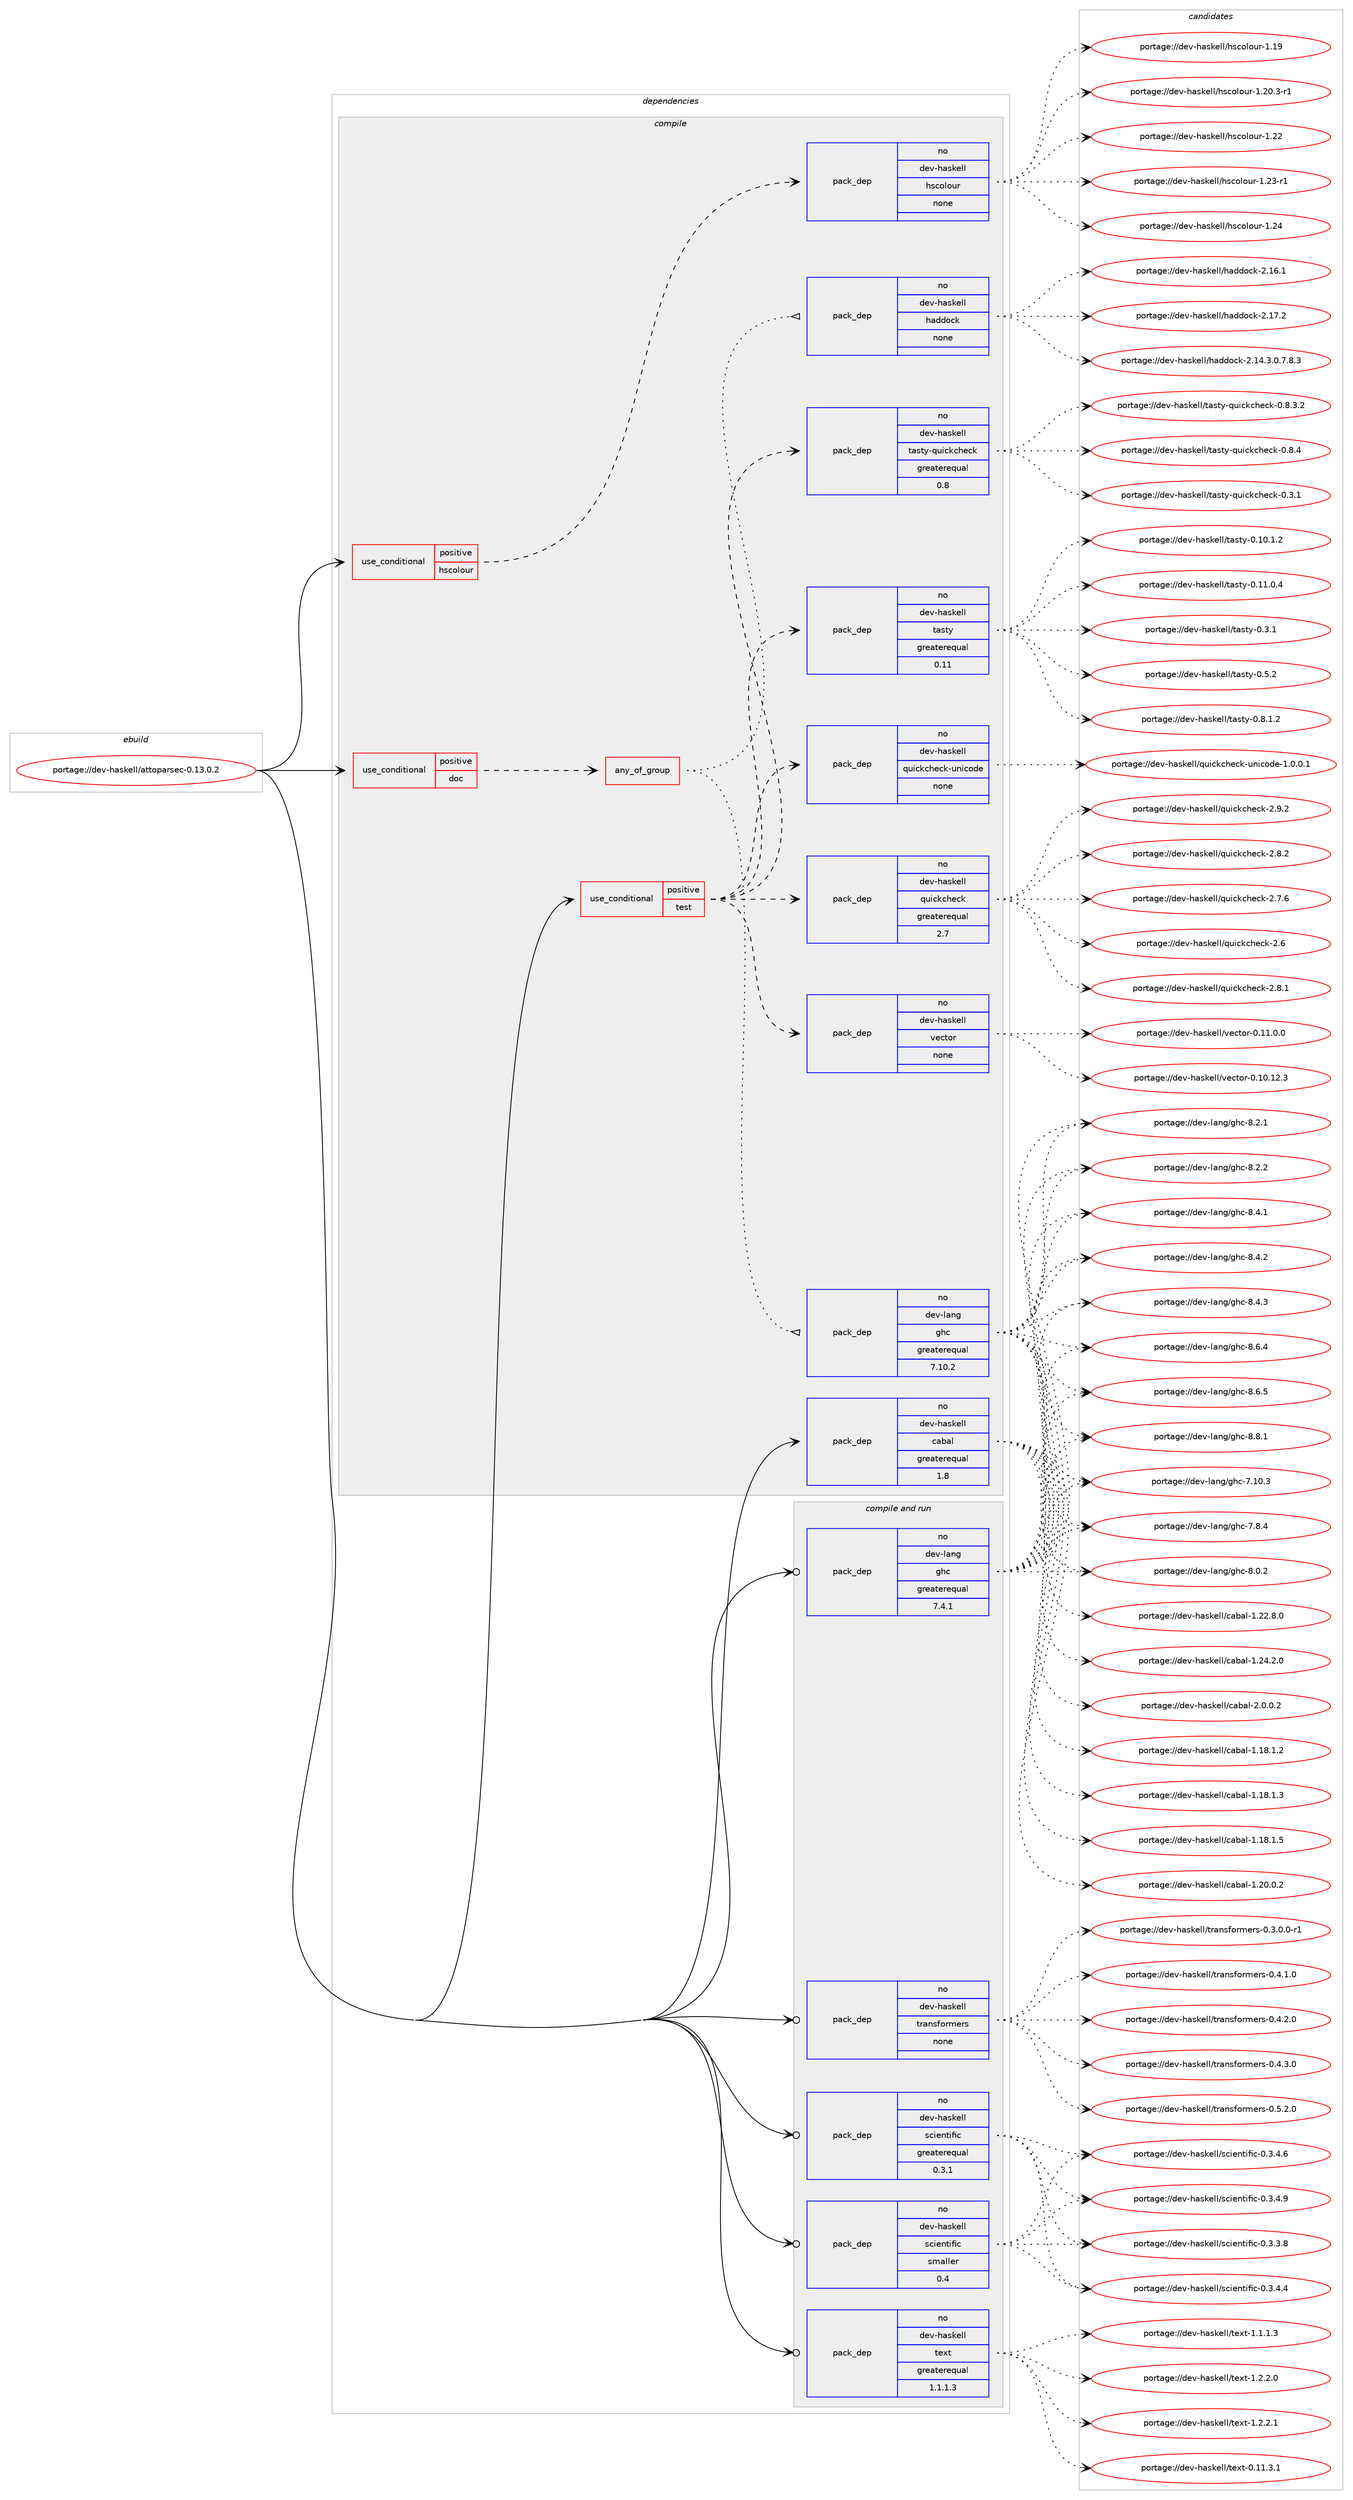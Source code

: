 digraph prolog {

# *************
# Graph options
# *************

newrank=true;
concentrate=true;
compound=true;
graph [rankdir=LR,fontname=Helvetica,fontsize=10,ranksep=1.5];#, ranksep=2.5, nodesep=0.2];
edge  [arrowhead=vee];
node  [fontname=Helvetica,fontsize=10];

# **********
# The ebuild
# **********

subgraph cluster_leftcol {
color=gray;
rank=same;
label=<<i>ebuild</i>>;
id [label="portage://dev-haskell/attoparsec-0.13.0.2", color=red, width=4, href="../dev-haskell/attoparsec-0.13.0.2.svg"];
}

# ****************
# The dependencies
# ****************

subgraph cluster_midcol {
color=gray;
label=<<i>dependencies</i>>;
subgraph cluster_compile {
fillcolor="#eeeeee";
style=filled;
label=<<i>compile</i>>;
subgraph cond14213 {
dependency61870 [label=<<TABLE BORDER="0" CELLBORDER="1" CELLSPACING="0" CELLPADDING="4"><TR><TD ROWSPAN="3" CELLPADDING="10">use_conditional</TD></TR><TR><TD>positive</TD></TR><TR><TD>doc</TD></TR></TABLE>>, shape=none, color=red];
subgraph any1335 {
dependency61871 [label=<<TABLE BORDER="0" CELLBORDER="1" CELLSPACING="0" CELLPADDING="4"><TR><TD CELLPADDING="10">any_of_group</TD></TR></TABLE>>, shape=none, color=red];subgraph pack46265 {
dependency61872 [label=<<TABLE BORDER="0" CELLBORDER="1" CELLSPACING="0" CELLPADDING="4" WIDTH="220"><TR><TD ROWSPAN="6" CELLPADDING="30">pack_dep</TD></TR><TR><TD WIDTH="110">no</TD></TR><TR><TD>dev-haskell</TD></TR><TR><TD>haddock</TD></TR><TR><TD>none</TD></TR><TR><TD></TD></TR></TABLE>>, shape=none, color=blue];
}
dependency61871:e -> dependency61872:w [weight=20,style="dotted",arrowhead="oinv"];
subgraph pack46266 {
dependency61873 [label=<<TABLE BORDER="0" CELLBORDER="1" CELLSPACING="0" CELLPADDING="4" WIDTH="220"><TR><TD ROWSPAN="6" CELLPADDING="30">pack_dep</TD></TR><TR><TD WIDTH="110">no</TD></TR><TR><TD>dev-lang</TD></TR><TR><TD>ghc</TD></TR><TR><TD>greaterequal</TD></TR><TR><TD>7.10.2</TD></TR></TABLE>>, shape=none, color=blue];
}
dependency61871:e -> dependency61873:w [weight=20,style="dotted",arrowhead="oinv"];
}
dependency61870:e -> dependency61871:w [weight=20,style="dashed",arrowhead="vee"];
}
id:e -> dependency61870:w [weight=20,style="solid",arrowhead="vee"];
subgraph cond14214 {
dependency61874 [label=<<TABLE BORDER="0" CELLBORDER="1" CELLSPACING="0" CELLPADDING="4"><TR><TD ROWSPAN="3" CELLPADDING="10">use_conditional</TD></TR><TR><TD>positive</TD></TR><TR><TD>hscolour</TD></TR></TABLE>>, shape=none, color=red];
subgraph pack46267 {
dependency61875 [label=<<TABLE BORDER="0" CELLBORDER="1" CELLSPACING="0" CELLPADDING="4" WIDTH="220"><TR><TD ROWSPAN="6" CELLPADDING="30">pack_dep</TD></TR><TR><TD WIDTH="110">no</TD></TR><TR><TD>dev-haskell</TD></TR><TR><TD>hscolour</TD></TR><TR><TD>none</TD></TR><TR><TD></TD></TR></TABLE>>, shape=none, color=blue];
}
dependency61874:e -> dependency61875:w [weight=20,style="dashed",arrowhead="vee"];
}
id:e -> dependency61874:w [weight=20,style="solid",arrowhead="vee"];
subgraph cond14215 {
dependency61876 [label=<<TABLE BORDER="0" CELLBORDER="1" CELLSPACING="0" CELLPADDING="4"><TR><TD ROWSPAN="3" CELLPADDING="10">use_conditional</TD></TR><TR><TD>positive</TD></TR><TR><TD>test</TD></TR></TABLE>>, shape=none, color=red];
subgraph pack46268 {
dependency61877 [label=<<TABLE BORDER="0" CELLBORDER="1" CELLSPACING="0" CELLPADDING="4" WIDTH="220"><TR><TD ROWSPAN="6" CELLPADDING="30">pack_dep</TD></TR><TR><TD WIDTH="110">no</TD></TR><TR><TD>dev-haskell</TD></TR><TR><TD>quickcheck</TD></TR><TR><TD>greaterequal</TD></TR><TR><TD>2.7</TD></TR></TABLE>>, shape=none, color=blue];
}
dependency61876:e -> dependency61877:w [weight=20,style="dashed",arrowhead="vee"];
subgraph pack46269 {
dependency61878 [label=<<TABLE BORDER="0" CELLBORDER="1" CELLSPACING="0" CELLPADDING="4" WIDTH="220"><TR><TD ROWSPAN="6" CELLPADDING="30">pack_dep</TD></TR><TR><TD WIDTH="110">no</TD></TR><TR><TD>dev-haskell</TD></TR><TR><TD>quickcheck-unicode</TD></TR><TR><TD>none</TD></TR><TR><TD></TD></TR></TABLE>>, shape=none, color=blue];
}
dependency61876:e -> dependency61878:w [weight=20,style="dashed",arrowhead="vee"];
subgraph pack46270 {
dependency61879 [label=<<TABLE BORDER="0" CELLBORDER="1" CELLSPACING="0" CELLPADDING="4" WIDTH="220"><TR><TD ROWSPAN="6" CELLPADDING="30">pack_dep</TD></TR><TR><TD WIDTH="110">no</TD></TR><TR><TD>dev-haskell</TD></TR><TR><TD>tasty</TD></TR><TR><TD>greaterequal</TD></TR><TR><TD>0.11</TD></TR></TABLE>>, shape=none, color=blue];
}
dependency61876:e -> dependency61879:w [weight=20,style="dashed",arrowhead="vee"];
subgraph pack46271 {
dependency61880 [label=<<TABLE BORDER="0" CELLBORDER="1" CELLSPACING="0" CELLPADDING="4" WIDTH="220"><TR><TD ROWSPAN="6" CELLPADDING="30">pack_dep</TD></TR><TR><TD WIDTH="110">no</TD></TR><TR><TD>dev-haskell</TD></TR><TR><TD>tasty-quickcheck</TD></TR><TR><TD>greaterequal</TD></TR><TR><TD>0.8</TD></TR></TABLE>>, shape=none, color=blue];
}
dependency61876:e -> dependency61880:w [weight=20,style="dashed",arrowhead="vee"];
subgraph pack46272 {
dependency61881 [label=<<TABLE BORDER="0" CELLBORDER="1" CELLSPACING="0" CELLPADDING="4" WIDTH="220"><TR><TD ROWSPAN="6" CELLPADDING="30">pack_dep</TD></TR><TR><TD WIDTH="110">no</TD></TR><TR><TD>dev-haskell</TD></TR><TR><TD>vector</TD></TR><TR><TD>none</TD></TR><TR><TD></TD></TR></TABLE>>, shape=none, color=blue];
}
dependency61876:e -> dependency61881:w [weight=20,style="dashed",arrowhead="vee"];
}
id:e -> dependency61876:w [weight=20,style="solid",arrowhead="vee"];
subgraph pack46273 {
dependency61882 [label=<<TABLE BORDER="0" CELLBORDER="1" CELLSPACING="0" CELLPADDING="4" WIDTH="220"><TR><TD ROWSPAN="6" CELLPADDING="30">pack_dep</TD></TR><TR><TD WIDTH="110">no</TD></TR><TR><TD>dev-haskell</TD></TR><TR><TD>cabal</TD></TR><TR><TD>greaterequal</TD></TR><TR><TD>1.8</TD></TR></TABLE>>, shape=none, color=blue];
}
id:e -> dependency61882:w [weight=20,style="solid",arrowhead="vee"];
}
subgraph cluster_compileandrun {
fillcolor="#eeeeee";
style=filled;
label=<<i>compile and run</i>>;
subgraph pack46274 {
dependency61883 [label=<<TABLE BORDER="0" CELLBORDER="1" CELLSPACING="0" CELLPADDING="4" WIDTH="220"><TR><TD ROWSPAN="6" CELLPADDING="30">pack_dep</TD></TR><TR><TD WIDTH="110">no</TD></TR><TR><TD>dev-haskell</TD></TR><TR><TD>scientific</TD></TR><TR><TD>greaterequal</TD></TR><TR><TD>0.3.1</TD></TR></TABLE>>, shape=none, color=blue];
}
id:e -> dependency61883:w [weight=20,style="solid",arrowhead="odotvee"];
subgraph pack46275 {
dependency61884 [label=<<TABLE BORDER="0" CELLBORDER="1" CELLSPACING="0" CELLPADDING="4" WIDTH="220"><TR><TD ROWSPAN="6" CELLPADDING="30">pack_dep</TD></TR><TR><TD WIDTH="110">no</TD></TR><TR><TD>dev-haskell</TD></TR><TR><TD>scientific</TD></TR><TR><TD>smaller</TD></TR><TR><TD>0.4</TD></TR></TABLE>>, shape=none, color=blue];
}
id:e -> dependency61884:w [weight=20,style="solid",arrowhead="odotvee"];
subgraph pack46276 {
dependency61885 [label=<<TABLE BORDER="0" CELLBORDER="1" CELLSPACING="0" CELLPADDING="4" WIDTH="220"><TR><TD ROWSPAN="6" CELLPADDING="30">pack_dep</TD></TR><TR><TD WIDTH="110">no</TD></TR><TR><TD>dev-haskell</TD></TR><TR><TD>text</TD></TR><TR><TD>greaterequal</TD></TR><TR><TD>1.1.1.3</TD></TR></TABLE>>, shape=none, color=blue];
}
id:e -> dependency61885:w [weight=20,style="solid",arrowhead="odotvee"];
subgraph pack46277 {
dependency61886 [label=<<TABLE BORDER="0" CELLBORDER="1" CELLSPACING="0" CELLPADDING="4" WIDTH="220"><TR><TD ROWSPAN="6" CELLPADDING="30">pack_dep</TD></TR><TR><TD WIDTH="110">no</TD></TR><TR><TD>dev-haskell</TD></TR><TR><TD>transformers</TD></TR><TR><TD>none</TD></TR><TR><TD></TD></TR></TABLE>>, shape=none, color=blue];
}
id:e -> dependency61886:w [weight=20,style="solid",arrowhead="odotvee"];
subgraph pack46278 {
dependency61887 [label=<<TABLE BORDER="0" CELLBORDER="1" CELLSPACING="0" CELLPADDING="4" WIDTH="220"><TR><TD ROWSPAN="6" CELLPADDING="30">pack_dep</TD></TR><TR><TD WIDTH="110">no</TD></TR><TR><TD>dev-lang</TD></TR><TR><TD>ghc</TD></TR><TR><TD>greaterequal</TD></TR><TR><TD>7.4.1</TD></TR></TABLE>>, shape=none, color=blue];
}
id:e -> dependency61887:w [weight=20,style="solid",arrowhead="odotvee"];
}
subgraph cluster_run {
fillcolor="#eeeeee";
style=filled;
label=<<i>run</i>>;
}
}

# **************
# The candidates
# **************

subgraph cluster_choices {
rank=same;
color=gray;
label=<<i>candidates</i>>;

subgraph choice46265 {
color=black;
nodesep=1;
choiceportage1001011184510497115107101108108471049710010011199107455046495246514648465546564651 [label="portage://dev-haskell/haddock-2.14.3.0.7.8.3", color=red, width=4,href="../dev-haskell/haddock-2.14.3.0.7.8.3.svg"];
choiceportage100101118451049711510710110810847104971001001119910745504649544649 [label="portage://dev-haskell/haddock-2.16.1", color=red, width=4,href="../dev-haskell/haddock-2.16.1.svg"];
choiceportage100101118451049711510710110810847104971001001119910745504649554650 [label="portage://dev-haskell/haddock-2.17.2", color=red, width=4,href="../dev-haskell/haddock-2.17.2.svg"];
dependency61872:e -> choiceportage1001011184510497115107101108108471049710010011199107455046495246514648465546564651:w [style=dotted,weight="100"];
dependency61872:e -> choiceportage100101118451049711510710110810847104971001001119910745504649544649:w [style=dotted,weight="100"];
dependency61872:e -> choiceportage100101118451049711510710110810847104971001001119910745504649554650:w [style=dotted,weight="100"];
}
subgraph choice46266 {
color=black;
nodesep=1;
choiceportage1001011184510897110103471031049945554649484651 [label="portage://dev-lang/ghc-7.10.3", color=red, width=4,href="../dev-lang/ghc-7.10.3.svg"];
choiceportage10010111845108971101034710310499455546564652 [label="portage://dev-lang/ghc-7.8.4", color=red, width=4,href="../dev-lang/ghc-7.8.4.svg"];
choiceportage10010111845108971101034710310499455646484650 [label="portage://dev-lang/ghc-8.0.2", color=red, width=4,href="../dev-lang/ghc-8.0.2.svg"];
choiceportage10010111845108971101034710310499455646504649 [label="portage://dev-lang/ghc-8.2.1", color=red, width=4,href="../dev-lang/ghc-8.2.1.svg"];
choiceportage10010111845108971101034710310499455646504650 [label="portage://dev-lang/ghc-8.2.2", color=red, width=4,href="../dev-lang/ghc-8.2.2.svg"];
choiceportage10010111845108971101034710310499455646524649 [label="portage://dev-lang/ghc-8.4.1", color=red, width=4,href="../dev-lang/ghc-8.4.1.svg"];
choiceportage10010111845108971101034710310499455646524650 [label="portage://dev-lang/ghc-8.4.2", color=red, width=4,href="../dev-lang/ghc-8.4.2.svg"];
choiceportage10010111845108971101034710310499455646524651 [label="portage://dev-lang/ghc-8.4.3", color=red, width=4,href="../dev-lang/ghc-8.4.3.svg"];
choiceportage10010111845108971101034710310499455646544652 [label="portage://dev-lang/ghc-8.6.4", color=red, width=4,href="../dev-lang/ghc-8.6.4.svg"];
choiceportage10010111845108971101034710310499455646544653 [label="portage://dev-lang/ghc-8.6.5", color=red, width=4,href="../dev-lang/ghc-8.6.5.svg"];
choiceportage10010111845108971101034710310499455646564649 [label="portage://dev-lang/ghc-8.8.1", color=red, width=4,href="../dev-lang/ghc-8.8.1.svg"];
dependency61873:e -> choiceportage1001011184510897110103471031049945554649484651:w [style=dotted,weight="100"];
dependency61873:e -> choiceportage10010111845108971101034710310499455546564652:w [style=dotted,weight="100"];
dependency61873:e -> choiceportage10010111845108971101034710310499455646484650:w [style=dotted,weight="100"];
dependency61873:e -> choiceportage10010111845108971101034710310499455646504649:w [style=dotted,weight="100"];
dependency61873:e -> choiceportage10010111845108971101034710310499455646504650:w [style=dotted,weight="100"];
dependency61873:e -> choiceportage10010111845108971101034710310499455646524649:w [style=dotted,weight="100"];
dependency61873:e -> choiceportage10010111845108971101034710310499455646524650:w [style=dotted,weight="100"];
dependency61873:e -> choiceportage10010111845108971101034710310499455646524651:w [style=dotted,weight="100"];
dependency61873:e -> choiceportage10010111845108971101034710310499455646544652:w [style=dotted,weight="100"];
dependency61873:e -> choiceportage10010111845108971101034710310499455646544653:w [style=dotted,weight="100"];
dependency61873:e -> choiceportage10010111845108971101034710310499455646564649:w [style=dotted,weight="100"];
}
subgraph choice46267 {
color=black;
nodesep=1;
choiceportage100101118451049711510710110810847104115991111081111171144549464957 [label="portage://dev-haskell/hscolour-1.19", color=red, width=4,href="../dev-haskell/hscolour-1.19.svg"];
choiceportage10010111845104971151071011081084710411599111108111117114454946504846514511449 [label="portage://dev-haskell/hscolour-1.20.3-r1", color=red, width=4,href="../dev-haskell/hscolour-1.20.3-r1.svg"];
choiceportage100101118451049711510710110810847104115991111081111171144549465050 [label="portage://dev-haskell/hscolour-1.22", color=red, width=4,href="../dev-haskell/hscolour-1.22.svg"];
choiceportage1001011184510497115107101108108471041159911110811111711445494650514511449 [label="portage://dev-haskell/hscolour-1.23-r1", color=red, width=4,href="../dev-haskell/hscolour-1.23-r1.svg"];
choiceportage100101118451049711510710110810847104115991111081111171144549465052 [label="portage://dev-haskell/hscolour-1.24", color=red, width=4,href="../dev-haskell/hscolour-1.24.svg"];
dependency61875:e -> choiceportage100101118451049711510710110810847104115991111081111171144549464957:w [style=dotted,weight="100"];
dependency61875:e -> choiceportage10010111845104971151071011081084710411599111108111117114454946504846514511449:w [style=dotted,weight="100"];
dependency61875:e -> choiceportage100101118451049711510710110810847104115991111081111171144549465050:w [style=dotted,weight="100"];
dependency61875:e -> choiceportage1001011184510497115107101108108471041159911110811111711445494650514511449:w [style=dotted,weight="100"];
dependency61875:e -> choiceportage100101118451049711510710110810847104115991111081111171144549465052:w [style=dotted,weight="100"];
}
subgraph choice46268 {
color=black;
nodesep=1;
choiceportage10010111845104971151071011081084711311710599107991041019910745504654 [label="portage://dev-haskell/quickcheck-2.6", color=red, width=4,href="../dev-haskell/quickcheck-2.6.svg"];
choiceportage100101118451049711510710110810847113117105991079910410199107455046554654 [label="portage://dev-haskell/quickcheck-2.7.6", color=red, width=4,href="../dev-haskell/quickcheck-2.7.6.svg"];
choiceportage100101118451049711510710110810847113117105991079910410199107455046564649 [label="portage://dev-haskell/quickcheck-2.8.1", color=red, width=4,href="../dev-haskell/quickcheck-2.8.1.svg"];
choiceportage100101118451049711510710110810847113117105991079910410199107455046564650 [label="portage://dev-haskell/quickcheck-2.8.2", color=red, width=4,href="../dev-haskell/quickcheck-2.8.2.svg"];
choiceportage100101118451049711510710110810847113117105991079910410199107455046574650 [label="portage://dev-haskell/quickcheck-2.9.2", color=red, width=4,href="../dev-haskell/quickcheck-2.9.2.svg"];
dependency61877:e -> choiceportage10010111845104971151071011081084711311710599107991041019910745504654:w [style=dotted,weight="100"];
dependency61877:e -> choiceportage100101118451049711510710110810847113117105991079910410199107455046554654:w [style=dotted,weight="100"];
dependency61877:e -> choiceportage100101118451049711510710110810847113117105991079910410199107455046564649:w [style=dotted,weight="100"];
dependency61877:e -> choiceportage100101118451049711510710110810847113117105991079910410199107455046564650:w [style=dotted,weight="100"];
dependency61877:e -> choiceportage100101118451049711510710110810847113117105991079910410199107455046574650:w [style=dotted,weight="100"];
}
subgraph choice46269 {
color=black;
nodesep=1;
choiceportage10010111845104971151071011081084711311710599107991041019910745117110105991111001014549464846484649 [label="portage://dev-haskell/quickcheck-unicode-1.0.0.1", color=red, width=4,href="../dev-haskell/quickcheck-unicode-1.0.0.1.svg"];
dependency61878:e -> choiceportage10010111845104971151071011081084711311710599107991041019910745117110105991111001014549464846484649:w [style=dotted,weight="100"];
}
subgraph choice46270 {
color=black;
nodesep=1;
choiceportage10010111845104971151071011081084711697115116121454846494846494650 [label="portage://dev-haskell/tasty-0.10.1.2", color=red, width=4,href="../dev-haskell/tasty-0.10.1.2.svg"];
choiceportage10010111845104971151071011081084711697115116121454846494946484652 [label="portage://dev-haskell/tasty-0.11.0.4", color=red, width=4,href="../dev-haskell/tasty-0.11.0.4.svg"];
choiceportage10010111845104971151071011081084711697115116121454846514649 [label="portage://dev-haskell/tasty-0.3.1", color=red, width=4,href="../dev-haskell/tasty-0.3.1.svg"];
choiceportage10010111845104971151071011081084711697115116121454846534650 [label="portage://dev-haskell/tasty-0.5.2", color=red, width=4,href="../dev-haskell/tasty-0.5.2.svg"];
choiceportage100101118451049711510710110810847116971151161214548465646494650 [label="portage://dev-haskell/tasty-0.8.1.2", color=red, width=4,href="../dev-haskell/tasty-0.8.1.2.svg"];
dependency61879:e -> choiceportage10010111845104971151071011081084711697115116121454846494846494650:w [style=dotted,weight="100"];
dependency61879:e -> choiceportage10010111845104971151071011081084711697115116121454846494946484652:w [style=dotted,weight="100"];
dependency61879:e -> choiceportage10010111845104971151071011081084711697115116121454846514649:w [style=dotted,weight="100"];
dependency61879:e -> choiceportage10010111845104971151071011081084711697115116121454846534650:w [style=dotted,weight="100"];
dependency61879:e -> choiceportage100101118451049711510710110810847116971151161214548465646494650:w [style=dotted,weight="100"];
}
subgraph choice46271 {
color=black;
nodesep=1;
choiceportage1001011184510497115107101108108471169711511612145113117105991079910410199107454846514649 [label="portage://dev-haskell/tasty-quickcheck-0.3.1", color=red, width=4,href="../dev-haskell/tasty-quickcheck-0.3.1.svg"];
choiceportage10010111845104971151071011081084711697115116121451131171059910799104101991074548465646514650 [label="portage://dev-haskell/tasty-quickcheck-0.8.3.2", color=red, width=4,href="../dev-haskell/tasty-quickcheck-0.8.3.2.svg"];
choiceportage1001011184510497115107101108108471169711511612145113117105991079910410199107454846564652 [label="portage://dev-haskell/tasty-quickcheck-0.8.4", color=red, width=4,href="../dev-haskell/tasty-quickcheck-0.8.4.svg"];
dependency61880:e -> choiceportage1001011184510497115107101108108471169711511612145113117105991079910410199107454846514649:w [style=dotted,weight="100"];
dependency61880:e -> choiceportage10010111845104971151071011081084711697115116121451131171059910799104101991074548465646514650:w [style=dotted,weight="100"];
dependency61880:e -> choiceportage1001011184510497115107101108108471169711511612145113117105991079910410199107454846564652:w [style=dotted,weight="100"];
}
subgraph choice46272 {
color=black;
nodesep=1;
choiceportage1001011184510497115107101108108471181019911611111445484649484649504651 [label="portage://dev-haskell/vector-0.10.12.3", color=red, width=4,href="../dev-haskell/vector-0.10.12.3.svg"];
choiceportage10010111845104971151071011081084711810199116111114454846494946484648 [label="portage://dev-haskell/vector-0.11.0.0", color=red, width=4,href="../dev-haskell/vector-0.11.0.0.svg"];
dependency61881:e -> choiceportage1001011184510497115107101108108471181019911611111445484649484649504651:w [style=dotted,weight="100"];
dependency61881:e -> choiceportage10010111845104971151071011081084711810199116111114454846494946484648:w [style=dotted,weight="100"];
}
subgraph choice46273 {
color=black;
nodesep=1;
choiceportage10010111845104971151071011081084799979897108454946495646494650 [label="portage://dev-haskell/cabal-1.18.1.2", color=red, width=4,href="../dev-haskell/cabal-1.18.1.2.svg"];
choiceportage10010111845104971151071011081084799979897108454946495646494651 [label="portage://dev-haskell/cabal-1.18.1.3", color=red, width=4,href="../dev-haskell/cabal-1.18.1.3.svg"];
choiceportage10010111845104971151071011081084799979897108454946495646494653 [label="portage://dev-haskell/cabal-1.18.1.5", color=red, width=4,href="../dev-haskell/cabal-1.18.1.5.svg"];
choiceportage10010111845104971151071011081084799979897108454946504846484650 [label="portage://dev-haskell/cabal-1.20.0.2", color=red, width=4,href="../dev-haskell/cabal-1.20.0.2.svg"];
choiceportage10010111845104971151071011081084799979897108454946505046564648 [label="portage://dev-haskell/cabal-1.22.8.0", color=red, width=4,href="../dev-haskell/cabal-1.22.8.0.svg"];
choiceportage10010111845104971151071011081084799979897108454946505246504648 [label="portage://dev-haskell/cabal-1.24.2.0", color=red, width=4,href="../dev-haskell/cabal-1.24.2.0.svg"];
choiceportage100101118451049711510710110810847999798971084550464846484650 [label="portage://dev-haskell/cabal-2.0.0.2", color=red, width=4,href="../dev-haskell/cabal-2.0.0.2.svg"];
dependency61882:e -> choiceportage10010111845104971151071011081084799979897108454946495646494650:w [style=dotted,weight="100"];
dependency61882:e -> choiceportage10010111845104971151071011081084799979897108454946495646494651:w [style=dotted,weight="100"];
dependency61882:e -> choiceportage10010111845104971151071011081084799979897108454946495646494653:w [style=dotted,weight="100"];
dependency61882:e -> choiceportage10010111845104971151071011081084799979897108454946504846484650:w [style=dotted,weight="100"];
dependency61882:e -> choiceportage10010111845104971151071011081084799979897108454946505046564648:w [style=dotted,weight="100"];
dependency61882:e -> choiceportage10010111845104971151071011081084799979897108454946505246504648:w [style=dotted,weight="100"];
dependency61882:e -> choiceportage100101118451049711510710110810847999798971084550464846484650:w [style=dotted,weight="100"];
}
subgraph choice46274 {
color=black;
nodesep=1;
choiceportage10010111845104971151071011081084711599105101110116105102105994548465146514656 [label="portage://dev-haskell/scientific-0.3.3.8", color=red, width=4,href="../dev-haskell/scientific-0.3.3.8.svg"];
choiceportage10010111845104971151071011081084711599105101110116105102105994548465146524652 [label="portage://dev-haskell/scientific-0.3.4.4", color=red, width=4,href="../dev-haskell/scientific-0.3.4.4.svg"];
choiceportage10010111845104971151071011081084711599105101110116105102105994548465146524654 [label="portage://dev-haskell/scientific-0.3.4.6", color=red, width=4,href="../dev-haskell/scientific-0.3.4.6.svg"];
choiceportage10010111845104971151071011081084711599105101110116105102105994548465146524657 [label="portage://dev-haskell/scientific-0.3.4.9", color=red, width=4,href="../dev-haskell/scientific-0.3.4.9.svg"];
dependency61883:e -> choiceportage10010111845104971151071011081084711599105101110116105102105994548465146514656:w [style=dotted,weight="100"];
dependency61883:e -> choiceportage10010111845104971151071011081084711599105101110116105102105994548465146524652:w [style=dotted,weight="100"];
dependency61883:e -> choiceportage10010111845104971151071011081084711599105101110116105102105994548465146524654:w [style=dotted,weight="100"];
dependency61883:e -> choiceportage10010111845104971151071011081084711599105101110116105102105994548465146524657:w [style=dotted,weight="100"];
}
subgraph choice46275 {
color=black;
nodesep=1;
choiceportage10010111845104971151071011081084711599105101110116105102105994548465146514656 [label="portage://dev-haskell/scientific-0.3.3.8", color=red, width=4,href="../dev-haskell/scientific-0.3.3.8.svg"];
choiceportage10010111845104971151071011081084711599105101110116105102105994548465146524652 [label="portage://dev-haskell/scientific-0.3.4.4", color=red, width=4,href="../dev-haskell/scientific-0.3.4.4.svg"];
choiceportage10010111845104971151071011081084711599105101110116105102105994548465146524654 [label="portage://dev-haskell/scientific-0.3.4.6", color=red, width=4,href="../dev-haskell/scientific-0.3.4.6.svg"];
choiceportage10010111845104971151071011081084711599105101110116105102105994548465146524657 [label="portage://dev-haskell/scientific-0.3.4.9", color=red, width=4,href="../dev-haskell/scientific-0.3.4.9.svg"];
dependency61884:e -> choiceportage10010111845104971151071011081084711599105101110116105102105994548465146514656:w [style=dotted,weight="100"];
dependency61884:e -> choiceportage10010111845104971151071011081084711599105101110116105102105994548465146524652:w [style=dotted,weight="100"];
dependency61884:e -> choiceportage10010111845104971151071011081084711599105101110116105102105994548465146524654:w [style=dotted,weight="100"];
dependency61884:e -> choiceportage10010111845104971151071011081084711599105101110116105102105994548465146524657:w [style=dotted,weight="100"];
}
subgraph choice46276 {
color=black;
nodesep=1;
choiceportage100101118451049711510710110810847116101120116454846494946514649 [label="portage://dev-haskell/text-0.11.3.1", color=red, width=4,href="../dev-haskell/text-0.11.3.1.svg"];
choiceportage1001011184510497115107101108108471161011201164549464946494651 [label="portage://dev-haskell/text-1.1.1.3", color=red, width=4,href="../dev-haskell/text-1.1.1.3.svg"];
choiceportage1001011184510497115107101108108471161011201164549465046504648 [label="portage://dev-haskell/text-1.2.2.0", color=red, width=4,href="../dev-haskell/text-1.2.2.0.svg"];
choiceportage1001011184510497115107101108108471161011201164549465046504649 [label="portage://dev-haskell/text-1.2.2.1", color=red, width=4,href="../dev-haskell/text-1.2.2.1.svg"];
dependency61885:e -> choiceportage100101118451049711510710110810847116101120116454846494946514649:w [style=dotted,weight="100"];
dependency61885:e -> choiceportage1001011184510497115107101108108471161011201164549464946494651:w [style=dotted,weight="100"];
dependency61885:e -> choiceportage1001011184510497115107101108108471161011201164549465046504648:w [style=dotted,weight="100"];
dependency61885:e -> choiceportage1001011184510497115107101108108471161011201164549465046504649:w [style=dotted,weight="100"];
}
subgraph choice46277 {
color=black;
nodesep=1;
choiceportage1001011184510497115107101108108471161149711011510211111410910111411545484651464846484511449 [label="portage://dev-haskell/transformers-0.3.0.0-r1", color=red, width=4,href="../dev-haskell/transformers-0.3.0.0-r1.svg"];
choiceportage100101118451049711510710110810847116114971101151021111141091011141154548465246494648 [label="portage://dev-haskell/transformers-0.4.1.0", color=red, width=4,href="../dev-haskell/transformers-0.4.1.0.svg"];
choiceportage100101118451049711510710110810847116114971101151021111141091011141154548465246504648 [label="portage://dev-haskell/transformers-0.4.2.0", color=red, width=4,href="../dev-haskell/transformers-0.4.2.0.svg"];
choiceportage100101118451049711510710110810847116114971101151021111141091011141154548465246514648 [label="portage://dev-haskell/transformers-0.4.3.0", color=red, width=4,href="../dev-haskell/transformers-0.4.3.0.svg"];
choiceportage100101118451049711510710110810847116114971101151021111141091011141154548465346504648 [label="portage://dev-haskell/transformers-0.5.2.0", color=red, width=4,href="../dev-haskell/transformers-0.5.2.0.svg"];
dependency61886:e -> choiceportage1001011184510497115107101108108471161149711011510211111410910111411545484651464846484511449:w [style=dotted,weight="100"];
dependency61886:e -> choiceportage100101118451049711510710110810847116114971101151021111141091011141154548465246494648:w [style=dotted,weight="100"];
dependency61886:e -> choiceportage100101118451049711510710110810847116114971101151021111141091011141154548465246504648:w [style=dotted,weight="100"];
dependency61886:e -> choiceportage100101118451049711510710110810847116114971101151021111141091011141154548465246514648:w [style=dotted,weight="100"];
dependency61886:e -> choiceportage100101118451049711510710110810847116114971101151021111141091011141154548465346504648:w [style=dotted,weight="100"];
}
subgraph choice46278 {
color=black;
nodesep=1;
choiceportage1001011184510897110103471031049945554649484651 [label="portage://dev-lang/ghc-7.10.3", color=red, width=4,href="../dev-lang/ghc-7.10.3.svg"];
choiceportage10010111845108971101034710310499455546564652 [label="portage://dev-lang/ghc-7.8.4", color=red, width=4,href="../dev-lang/ghc-7.8.4.svg"];
choiceportage10010111845108971101034710310499455646484650 [label="portage://dev-lang/ghc-8.0.2", color=red, width=4,href="../dev-lang/ghc-8.0.2.svg"];
choiceportage10010111845108971101034710310499455646504649 [label="portage://dev-lang/ghc-8.2.1", color=red, width=4,href="../dev-lang/ghc-8.2.1.svg"];
choiceportage10010111845108971101034710310499455646504650 [label="portage://dev-lang/ghc-8.2.2", color=red, width=4,href="../dev-lang/ghc-8.2.2.svg"];
choiceportage10010111845108971101034710310499455646524649 [label="portage://dev-lang/ghc-8.4.1", color=red, width=4,href="../dev-lang/ghc-8.4.1.svg"];
choiceportage10010111845108971101034710310499455646524650 [label="portage://dev-lang/ghc-8.4.2", color=red, width=4,href="../dev-lang/ghc-8.4.2.svg"];
choiceportage10010111845108971101034710310499455646524651 [label="portage://dev-lang/ghc-8.4.3", color=red, width=4,href="../dev-lang/ghc-8.4.3.svg"];
choiceportage10010111845108971101034710310499455646544652 [label="portage://dev-lang/ghc-8.6.4", color=red, width=4,href="../dev-lang/ghc-8.6.4.svg"];
choiceportage10010111845108971101034710310499455646544653 [label="portage://dev-lang/ghc-8.6.5", color=red, width=4,href="../dev-lang/ghc-8.6.5.svg"];
choiceportage10010111845108971101034710310499455646564649 [label="portage://dev-lang/ghc-8.8.1", color=red, width=4,href="../dev-lang/ghc-8.8.1.svg"];
dependency61887:e -> choiceportage1001011184510897110103471031049945554649484651:w [style=dotted,weight="100"];
dependency61887:e -> choiceportage10010111845108971101034710310499455546564652:w [style=dotted,weight="100"];
dependency61887:e -> choiceportage10010111845108971101034710310499455646484650:w [style=dotted,weight="100"];
dependency61887:e -> choiceportage10010111845108971101034710310499455646504649:w [style=dotted,weight="100"];
dependency61887:e -> choiceportage10010111845108971101034710310499455646504650:w [style=dotted,weight="100"];
dependency61887:e -> choiceportage10010111845108971101034710310499455646524649:w [style=dotted,weight="100"];
dependency61887:e -> choiceportage10010111845108971101034710310499455646524650:w [style=dotted,weight="100"];
dependency61887:e -> choiceportage10010111845108971101034710310499455646524651:w [style=dotted,weight="100"];
dependency61887:e -> choiceportage10010111845108971101034710310499455646544652:w [style=dotted,weight="100"];
dependency61887:e -> choiceportage10010111845108971101034710310499455646544653:w [style=dotted,weight="100"];
dependency61887:e -> choiceportage10010111845108971101034710310499455646564649:w [style=dotted,weight="100"];
}
}

}
